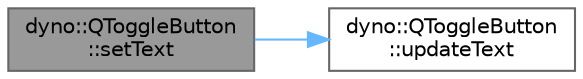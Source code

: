 digraph "dyno::QToggleButton::setText"
{
 // LATEX_PDF_SIZE
  bgcolor="transparent";
  edge [fontname=Helvetica,fontsize=10,labelfontname=Helvetica,labelfontsize=10];
  node [fontname=Helvetica,fontsize=10,shape=box,height=0.2,width=0.4];
  rankdir="LR";
  Node1 [id="Node000001",label="dyno::QToggleButton\l::setText",height=0.2,width=0.4,color="gray40", fillcolor="grey60", style="filled", fontcolor="black",tooltip=" "];
  Node1 -> Node2 [id="edge1_Node000001_Node000002",color="steelblue1",style="solid",tooltip=" "];
  Node2 [id="Node000002",label="dyno::QToggleButton\l::updateText",height=0.2,width=0.4,color="grey40", fillcolor="white", style="filled",URL="$classdyno_1_1_q_toggle_button.html#a87bc3624cc680535e21f2383c1b644f7",tooltip=" "];
}
